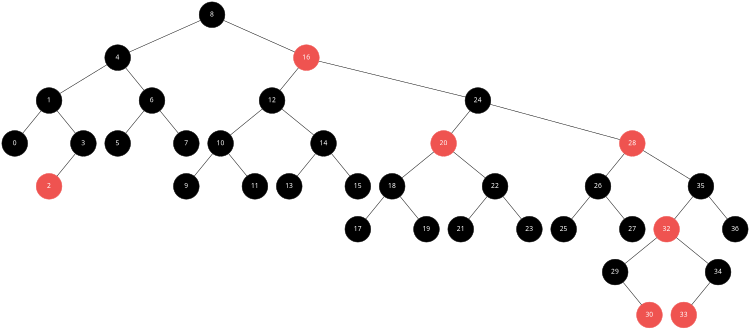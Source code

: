 digraph {
size="5,5"
	graph [fontname=InputMono]
	node [shape=circle]
	node [style=filled]
	node [color=black]
	node [fixedsize=true]
	node [height=0.75]
	node [width=0.75]
	node [fontcolor=white]
	node [fontname=InputMono]
	edge [arrowhead=none]
	edge [style=filled]
	edge [weight=10]
	edge [color=black]
	node [color=black]
	8
	edge [weight=10]
	edge [color=black]
	node [color=black]
	4
		8 -> 4
	edge [weight=100]
	edge [color=white]
	node [color=white]
	"[8"
		8 -> "[8"
	edge [weight=10]
	edge [color=black]
	node [color="#ef5350"]
	16
		8 -> 16
	edge [weight=10]
	edge [color=black]
	node [color=black]
	12
		16 -> 12
	edge [weight=100]
	edge [color=white]
	node [color=white]
	"[16"
		16 -> "[16"
	edge [weight=10]
	edge [color=black]
	node [color=black]
	24
		16 -> 24
	edge [weight=10]
	edge [color=black]
	node [color="#ef5350"]
	20
		24 -> 20
	edge [weight=100]
	edge [color=white]
	node [color=white]
	"[24"
		24 -> "[24"
	edge [weight=10]
	edge [color=black]
	node [color="#ef5350"]
	28
		24 -> 28
	edge [weight=10]
	edge [color=black]
	node [color=black]
	26
		28 -> 26
	edge [weight=100]
	edge [color=white]
	node [color=white]
	"[28"
		28 -> "[28"
	edge [weight=10]
	edge [color=black]
	node [color=black]
	35
		28 -> 35
	edge [weight=10]
	edge [color=black]
	node [color="#ef5350"]
	32
		35 -> 32
	edge [weight=100]
	edge [color=white]
	node [color=white]
	"[35"
		35 -> "[35"
	edge [weight=10]
	edge [color=black]
	node [color=black]
	36
		35 -> 36
	edge [weight=10]
	edge [color=black]
	node [color=black]
	29
		32 -> 29
	edge [weight=100]
	edge [color=white]
	node [color=white]
	"[32"
		32 -> "[32"
	edge [weight=10]
	edge [color=black]
	node [color=black]
	34
		32 -> 34
	edge [weight=10]
	edge [color=black]
	node [color="#ef5350"]
	33
		34 -> 33
	edge [weight=100]
	edge [color=white]
	node [color=white]
	"]34"
		34 -> "]34"
	edge [weight=100]
	edge [color=white]
	node [color=white]
	"|29"
		29 -> "|29"
	edge [weight=10]
	edge [color=black]
	node [color="#ef5350"]
	30
		29 -> 30
	edge [weight=10]
	edge [color=black]
	node [color=black]
	25
		26 -> 25
	edge [weight=100]
	edge [color=white]
	node [color=white]
	"[26"
		26 -> "[26"
	edge [weight=10]
	edge [color=black]
	node [color=black]
	27
		26 -> 27
	edge [weight=10]
	edge [color=black]
	node [color=black]
	18
		20 -> 18
	edge [weight=100]
	edge [color=white]
	node [color=white]
	"[20"
		20 -> "[20"
	edge [weight=10]
	edge [color=black]
	node [color=black]
	22
		20 -> 22
	edge [weight=10]
	edge [color=black]
	node [color=black]
	21
		22 -> 21
	edge [weight=100]
	edge [color=white]
	node [color=white]
	"[22"
		22 -> "[22"
	edge [weight=10]
	edge [color=black]
	node [color=black]
	23
		22 -> 23
	edge [weight=10]
	edge [color=black]
	node [color=black]
	17
		18 -> 17
	edge [weight=100]
	edge [color=white]
	node [color=white]
	"[18"
		18 -> "[18"
	edge [weight=10]
	edge [color=black]
	node [color=black]
	19
		18 -> 19
	edge [weight=10]
	edge [color=black]
	node [color=black]
	10
		12 -> 10
	edge [weight=100]
	edge [color=white]
	node [color=white]
	"[12"
		12 -> "[12"
	edge [weight=10]
	edge [color=black]
	node [color=black]
	14
		12 -> 14
	edge [weight=10]
	edge [color=black]
	node [color=black]
	13
		14 -> 13
	edge [weight=100]
	edge [color=white]
	node [color=white]
	"[14"
		14 -> "[14"
	edge [weight=10]
	edge [color=black]
	node [color=black]
	15
		14 -> 15
	edge [weight=10]
	edge [color=black]
	node [color=black]
	9
		10 -> 9
	edge [weight=100]
	edge [color=white]
	node [color=white]
	"[10"
		10 -> "[10"
	edge [weight=10]
	edge [color=black]
	node [color=black]
	11
		10 -> 11
	edge [weight=10]
	edge [color=black]
	node [color=black]
	1
		4 -> 1
	edge [weight=100]
	edge [color=white]
	node [color=white]
	"[4"
		4 -> "[4"
	edge [weight=10]
	edge [color=black]
	node [color=black]
	6
		4 -> 6
	edge [weight=10]
	edge [color=black]
	node [color=black]
	5
		6 -> 5
	edge [weight=100]
	edge [color=white]
	node [color=white]
	"[6"
		6 -> "[6"
	edge [weight=10]
	edge [color=black]
	node [color=black]
	7
		6 -> 7
	edge [weight=10]
	edge [color=black]
	node [color=black]
	0
		1 -> 0
	edge [weight=100]
	edge [color=white]
	node [color=white]
	"[1"
		1 -> "[1"
	edge [weight=10]
	edge [color=black]
	node [color=black]
	3
		1 -> 3
	edge [weight=10]
	edge [color=black]
	node [color="#ef5350"]
	2
		3 -> 2
	edge [weight=100]
	edge [color=white]
	node [color=white]
	"]3"
		3 -> "]3"
}